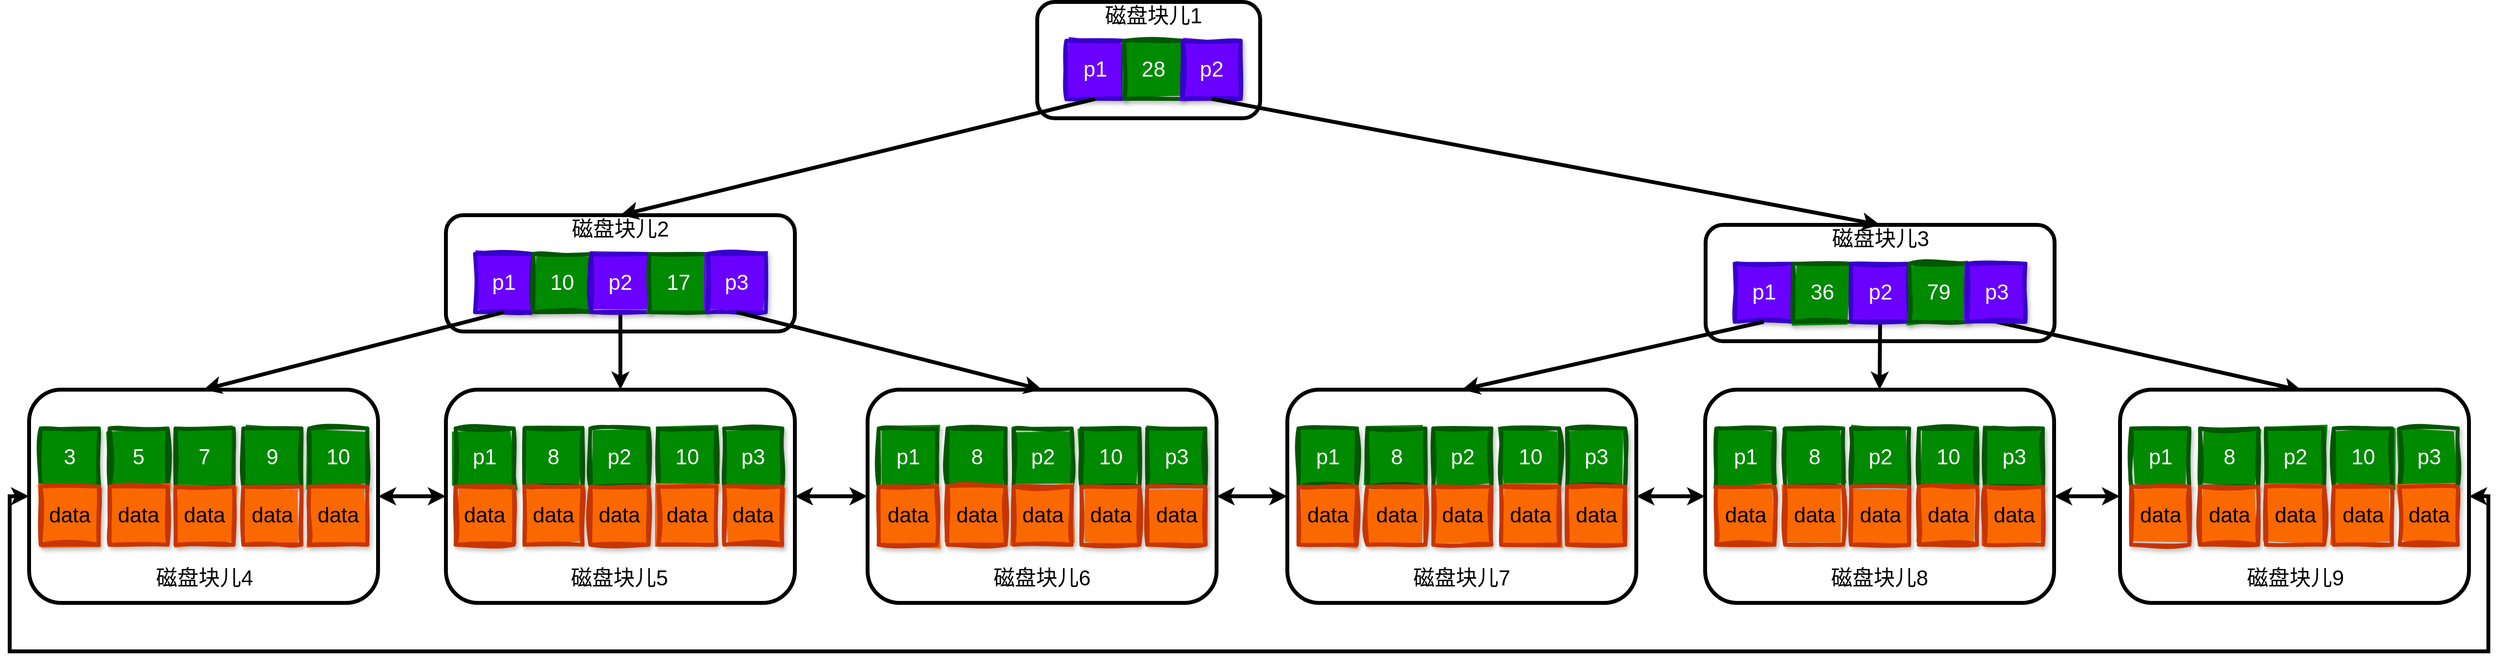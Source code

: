 <mxfile version="24.3.1" type="github">
  <diagram id="amRh1DqfK2RVm6x1WtD-" name="Page-1">
    <mxGraphModel dx="3722" dy="732" grid="1" gridSize="10" guides="1" tooltips="1" connect="1" arrows="1" fold="1" page="1" pageScale="1" pageWidth="2339" pageHeight="3300" math="0" shadow="0">
      <root>
        <mxCell id="0" />
        <mxCell id="1" parent="0" />
        <mxCell id="GMXwjaXlQoHm2_1KyeQX-12" value="" style="rounded=1;whiteSpace=wrap;html=1;strokeWidth=4;" vertex="1" parent="1">
          <mxGeometry x="790" y="300" width="230" height="120" as="geometry" />
        </mxCell>
        <mxCell id="GMXwjaXlQoHm2_1KyeQX-1" value="p1" style="rounded=0;whiteSpace=wrap;html=1;sketch=1;curveFitting=1;jiggle=2;glass=0;shadow=1;fontSize=22;fillColor=#6a00ff;fontColor=#ffffff;strokeColor=#3700CC;fillStyle=solid;strokeWidth=4;" vertex="1" parent="1">
          <mxGeometry x="820" y="340" width="60" height="60" as="geometry" />
        </mxCell>
        <mxCell id="GMXwjaXlQoHm2_1KyeQX-2" value="28" style="rounded=0;whiteSpace=wrap;html=1;sketch=1;curveFitting=1;jiggle=2;glass=0;shadow=1;fontSize=22;fillColor=#008a00;strokeColor=#005700;fillStyle=solid;fontColor=#ffffff;strokeWidth=4;" vertex="1" parent="1">
          <mxGeometry x="880" y="340" width="60" height="60" as="geometry" />
        </mxCell>
        <mxCell id="GMXwjaXlQoHm2_1KyeQX-3" value="p2" style="rounded=0;whiteSpace=wrap;html=1;sketch=1;curveFitting=1;jiggle=2;glass=0;shadow=1;fontSize=22;fillColor=#6a00ff;fontColor=#ffffff;strokeColor=#3700CC;fillStyle=solid;strokeWidth=4;" vertex="1" parent="1">
          <mxGeometry x="940" y="340" width="60" height="60" as="geometry" />
        </mxCell>
        <mxCell id="GMXwjaXlQoHm2_1KyeQX-13" value="磁盘块儿1" style="text;html=1;align=center;verticalAlign=middle;whiteSpace=wrap;rounded=0;fontSize=22;strokeWidth=4;" vertex="1" parent="1">
          <mxGeometry x="855" y="300" width="110" height="30" as="geometry" />
        </mxCell>
        <mxCell id="GMXwjaXlQoHm2_1KyeQX-14" value="" style="rounded=1;whiteSpace=wrap;html=1;strokeWidth=4;" vertex="1" parent="1">
          <mxGeometry x="180" y="520" width="360" height="120" as="geometry" />
        </mxCell>
        <mxCell id="GMXwjaXlQoHm2_1KyeQX-15" value="p1" style="rounded=0;whiteSpace=wrap;html=1;sketch=1;curveFitting=1;jiggle=2;glass=0;shadow=1;fontSize=22;fillColor=#6a00ff;fontColor=#ffffff;strokeColor=#3700CC;fillStyle=solid;strokeWidth=4;" vertex="1" parent="1">
          <mxGeometry x="210" y="560" width="60" height="60" as="geometry" />
        </mxCell>
        <mxCell id="GMXwjaXlQoHm2_1KyeQX-16" value="10" style="rounded=0;whiteSpace=wrap;html=1;sketch=1;curveFitting=1;jiggle=2;glass=0;shadow=1;fontSize=22;fillColor=#008a00;strokeColor=#005700;fillStyle=solid;fontColor=#ffffff;strokeWidth=4;" vertex="1" parent="1">
          <mxGeometry x="270" y="560" width="60" height="60" as="geometry" />
        </mxCell>
        <mxCell id="GMXwjaXlQoHm2_1KyeQX-45" style="rounded=0;orthogonalLoop=1;jettySize=auto;html=1;exitX=0.5;exitY=1;exitDx=0;exitDy=0;strokeWidth=4;" edge="1" parent="1" source="GMXwjaXlQoHm2_1KyeQX-17" target="GMXwjaXlQoHm2_1KyeQX-39">
          <mxGeometry relative="1" as="geometry" />
        </mxCell>
        <mxCell id="GMXwjaXlQoHm2_1KyeQX-17" value="p2" style="rounded=0;whiteSpace=wrap;html=1;sketch=1;curveFitting=1;jiggle=2;glass=0;shadow=1;fontSize=22;fillColor=#6a00ff;fontColor=#ffffff;strokeColor=#3700CC;fillStyle=solid;strokeWidth=4;" vertex="1" parent="1">
          <mxGeometry x="330" y="560" width="60" height="60" as="geometry" />
        </mxCell>
        <mxCell id="GMXwjaXlQoHm2_1KyeQX-18" value="17" style="rounded=0;whiteSpace=wrap;html=1;sketch=1;curveFitting=1;jiggle=2;glass=0;shadow=1;fontSize=22;fillStyle=solid;fillColor=#008a00;strokeColor=#005700;fontColor=#ffffff;strokeWidth=4;" vertex="1" parent="1">
          <mxGeometry x="390" y="560" width="60" height="60" as="geometry" />
        </mxCell>
        <mxCell id="GMXwjaXlQoHm2_1KyeQX-19" value="p3" style="rounded=0;whiteSpace=wrap;html=1;sketch=1;curveFitting=1;jiggle=2;glass=0;shadow=1;fontSize=22;fillColor=#6a00ff;fontColor=#ffffff;strokeColor=#3700CC;fillStyle=solid;strokeWidth=4;" vertex="1" parent="1">
          <mxGeometry x="450" y="560" width="60" height="60" as="geometry" />
        </mxCell>
        <mxCell id="GMXwjaXlQoHm2_1KyeQX-20" value="磁盘块儿2" style="text;html=1;align=center;verticalAlign=middle;whiteSpace=wrap;rounded=0;fontSize=22;strokeWidth=4;" vertex="1" parent="1">
          <mxGeometry x="305" y="520" width="110" height="30" as="geometry" />
        </mxCell>
        <mxCell id="GMXwjaXlQoHm2_1KyeQX-21" style="rounded=0;orthogonalLoop=1;jettySize=auto;html=1;exitX=0.5;exitY=1;exitDx=0;exitDy=0;entryX=0.5;entryY=0;entryDx=0;entryDy=0;strokeWidth=4;" edge="1" parent="1" source="GMXwjaXlQoHm2_1KyeQX-1" target="GMXwjaXlQoHm2_1KyeQX-20">
          <mxGeometry relative="1" as="geometry" />
        </mxCell>
        <mxCell id="GMXwjaXlQoHm2_1KyeQX-22" value="" style="rounded=1;whiteSpace=wrap;html=1;strokeWidth=4;" vertex="1" parent="1">
          <mxGeometry x="1479.5" y="530" width="360" height="120" as="geometry" />
        </mxCell>
        <mxCell id="GMXwjaXlQoHm2_1KyeQX-23" value="p1" style="rounded=0;whiteSpace=wrap;html=1;sketch=1;curveFitting=1;jiggle=2;glass=0;shadow=1;fontSize=22;fillColor=#6a00ff;fontColor=#ffffff;strokeColor=#3700CC;fillStyle=solid;strokeWidth=4;" vertex="1" parent="1">
          <mxGeometry x="1509.5" y="570" width="60" height="60" as="geometry" />
        </mxCell>
        <mxCell id="GMXwjaXlQoHm2_1KyeQX-24" value="36" style="rounded=0;whiteSpace=wrap;html=1;sketch=1;curveFitting=1;jiggle=2;glass=0;shadow=1;fontSize=22;fillColor=#008a00;strokeColor=#005700;fillStyle=solid;fontColor=#ffffff;strokeWidth=4;" vertex="1" parent="1">
          <mxGeometry x="1569.5" y="570" width="60" height="60" as="geometry" />
        </mxCell>
        <mxCell id="GMXwjaXlQoHm2_1KyeQX-72" style="rounded=0;orthogonalLoop=1;jettySize=auto;html=1;exitX=0.5;exitY=1;exitDx=0;exitDy=0;entryX=0.5;entryY=0;entryDx=0;entryDy=0;strokeWidth=4;" edge="1" parent="1" source="GMXwjaXlQoHm2_1KyeQX-25" target="GMXwjaXlQoHm2_1KyeQX-59">
          <mxGeometry relative="1" as="geometry" />
        </mxCell>
        <mxCell id="GMXwjaXlQoHm2_1KyeQX-25" value="p2" style="rounded=0;whiteSpace=wrap;html=1;sketch=1;curveFitting=1;jiggle=2;glass=0;shadow=1;fontSize=22;fillColor=#6a00ff;fontColor=#ffffff;strokeColor=#3700CC;fillStyle=solid;strokeWidth=4;" vertex="1" parent="1">
          <mxGeometry x="1629.5" y="570" width="60" height="60" as="geometry" />
        </mxCell>
        <mxCell id="GMXwjaXlQoHm2_1KyeQX-26" value="79" style="rounded=0;whiteSpace=wrap;html=1;sketch=1;curveFitting=1;jiggle=2;glass=0;shadow=1;fontSize=22;fillStyle=solid;fillColor=#008a00;strokeColor=#005700;fontColor=#ffffff;strokeWidth=4;" vertex="1" parent="1">
          <mxGeometry x="1689.5" y="570" width="60" height="60" as="geometry" />
        </mxCell>
        <mxCell id="GMXwjaXlQoHm2_1KyeQX-73" style="rounded=0;orthogonalLoop=1;jettySize=auto;html=1;exitX=0.5;exitY=1;exitDx=0;exitDy=0;entryX=0.522;entryY=0.005;entryDx=0;entryDy=0;entryPerimeter=0;strokeWidth=4;" edge="1" parent="1" source="GMXwjaXlQoHm2_1KyeQX-27" target="GMXwjaXlQoHm2_1KyeQX-65">
          <mxGeometry relative="1" as="geometry" />
        </mxCell>
        <mxCell id="GMXwjaXlQoHm2_1KyeQX-27" value="p3" style="rounded=0;whiteSpace=wrap;html=1;sketch=1;curveFitting=1;jiggle=2;glass=0;shadow=1;fontSize=22;fillColor=#6a00ff;fontColor=#ffffff;strokeColor=#3700CC;fillStyle=solid;strokeWidth=4;" vertex="1" parent="1">
          <mxGeometry x="1749.5" y="570" width="60" height="60" as="geometry" />
        </mxCell>
        <mxCell id="GMXwjaXlQoHm2_1KyeQX-28" value="磁盘块儿3" style="text;html=1;align=center;verticalAlign=middle;whiteSpace=wrap;rounded=0;fontSize=22;strokeWidth=4;" vertex="1" parent="1">
          <mxGeometry x="1604.5" y="530" width="110" height="30" as="geometry" />
        </mxCell>
        <mxCell id="GMXwjaXlQoHm2_1KyeQX-137" style="edgeStyle=orthogonalEdgeStyle;rounded=0;orthogonalLoop=1;jettySize=auto;html=1;exitX=1;exitY=0.5;exitDx=0;exitDy=0;entryX=0;entryY=0.5;entryDx=0;entryDy=0;startArrow=classic;startFill=1;strokeWidth=4;" edge="1" parent="1" source="GMXwjaXlQoHm2_1KyeQX-30" target="GMXwjaXlQoHm2_1KyeQX-39">
          <mxGeometry relative="1" as="geometry" />
        </mxCell>
        <mxCell id="GMXwjaXlQoHm2_1KyeQX-142" style="edgeStyle=orthogonalEdgeStyle;rounded=0;orthogonalLoop=1;jettySize=auto;html=1;exitX=0;exitY=0.5;exitDx=0;exitDy=0;entryX=1;entryY=0.5;entryDx=0;entryDy=0;startArrow=classic;startFill=1;strokeWidth=4;" edge="1" parent="1" source="GMXwjaXlQoHm2_1KyeQX-30" target="GMXwjaXlQoHm2_1KyeQX-65">
          <mxGeometry relative="1" as="geometry">
            <Array as="points">
              <mxPoint x="-270" y="810" />
              <mxPoint x="-270" y="970" />
              <mxPoint x="2287" y="970" />
              <mxPoint x="2287" y="810" />
            </Array>
          </mxGeometry>
        </mxCell>
        <mxCell id="GMXwjaXlQoHm2_1KyeQX-30" value="" style="rounded=1;whiteSpace=wrap;html=1;strokeWidth=4;" vertex="1" parent="1">
          <mxGeometry x="-250" y="700" width="360" height="220" as="geometry" />
        </mxCell>
        <mxCell id="GMXwjaXlQoHm2_1KyeQX-31" value="3" style="rounded=0;whiteSpace=wrap;html=1;sketch=1;curveFitting=1;jiggle=2;glass=0;shadow=1;fontSize=22;fillColor=#008a00;fontColor=#ffffff;strokeColor=#005700;fillStyle=solid;strokeWidth=4;" vertex="1" parent="1">
          <mxGeometry x="-238" y="740" width="60" height="60" as="geometry" />
        </mxCell>
        <mxCell id="GMXwjaXlQoHm2_1KyeQX-32" value="5" style="rounded=0;whiteSpace=wrap;html=1;sketch=1;curveFitting=1;jiggle=2;glass=0;shadow=1;fontSize=22;fillColor=#008a00;strokeColor=#005700;fillStyle=solid;fontColor=#ffffff;strokeWidth=4;" vertex="1" parent="1">
          <mxGeometry x="-167" y="740" width="60" height="60" as="geometry" />
        </mxCell>
        <mxCell id="GMXwjaXlQoHm2_1KyeQX-33" value="7" style="rounded=0;whiteSpace=wrap;html=1;sketch=1;curveFitting=1;jiggle=2;glass=0;shadow=1;fontSize=22;fillColor=#008a00;fontColor=#ffffff;strokeColor=#005700;fillStyle=solid;strokeWidth=4;" vertex="1" parent="1">
          <mxGeometry x="-99" y="740" width="60" height="60" as="geometry" />
        </mxCell>
        <mxCell id="GMXwjaXlQoHm2_1KyeQX-34" value="9" style="rounded=0;whiteSpace=wrap;html=1;sketch=1;curveFitting=1;jiggle=2;glass=0;shadow=1;fontSize=22;fillStyle=solid;fillColor=#008a00;strokeColor=#005700;fontColor=#ffffff;strokeWidth=4;" vertex="1" parent="1">
          <mxGeometry x="-29" y="740" width="60" height="60" as="geometry" />
        </mxCell>
        <mxCell id="GMXwjaXlQoHm2_1KyeQX-35" value="10" style="rounded=0;whiteSpace=wrap;html=1;sketch=1;curveFitting=1;jiggle=2;glass=0;shadow=1;fontSize=22;fillColor=#008a00;fontColor=#ffffff;strokeColor=#005700;fillStyle=solid;strokeWidth=4;" vertex="1" parent="1">
          <mxGeometry x="39" y="740" width="60" height="60" as="geometry" />
        </mxCell>
        <mxCell id="GMXwjaXlQoHm2_1KyeQX-38" style="rounded=0;orthogonalLoop=1;jettySize=auto;html=1;exitX=0.5;exitY=1;exitDx=0;exitDy=0;entryX=0.5;entryY=0;entryDx=0;entryDy=0;strokeWidth=4;" edge="1" parent="1" source="GMXwjaXlQoHm2_1KyeQX-15" target="GMXwjaXlQoHm2_1KyeQX-30">
          <mxGeometry relative="1" as="geometry">
            <mxPoint x="221.32" y="698.13" as="targetPoint" />
          </mxGeometry>
        </mxCell>
        <mxCell id="GMXwjaXlQoHm2_1KyeQX-138" style="edgeStyle=orthogonalEdgeStyle;rounded=0;orthogonalLoop=1;jettySize=auto;html=1;exitX=1;exitY=0.5;exitDx=0;exitDy=0;entryX=0;entryY=0.5;entryDx=0;entryDy=0;startArrow=classic;startFill=1;strokeWidth=4;" edge="1" parent="1" source="GMXwjaXlQoHm2_1KyeQX-39" target="GMXwjaXlQoHm2_1KyeQX-46">
          <mxGeometry relative="1" as="geometry" />
        </mxCell>
        <mxCell id="GMXwjaXlQoHm2_1KyeQX-39" value="" style="rounded=1;whiteSpace=wrap;html=1;strokeWidth=4;" vertex="1" parent="1">
          <mxGeometry x="180" y="700" width="360" height="220" as="geometry" />
        </mxCell>
        <mxCell id="GMXwjaXlQoHm2_1KyeQX-139" style="edgeStyle=orthogonalEdgeStyle;rounded=0;orthogonalLoop=1;jettySize=auto;html=1;exitX=1;exitY=0.5;exitDx=0;exitDy=0;entryX=0;entryY=0.5;entryDx=0;entryDy=0;startArrow=classic;startFill=1;strokeWidth=4;" edge="1" parent="1" source="GMXwjaXlQoHm2_1KyeQX-46" target="GMXwjaXlQoHm2_1KyeQX-53">
          <mxGeometry relative="1" as="geometry" />
        </mxCell>
        <mxCell id="GMXwjaXlQoHm2_1KyeQX-46" value="" style="rounded=1;whiteSpace=wrap;html=1;strokeWidth=4;" vertex="1" parent="1">
          <mxGeometry x="615" y="700" width="360" height="220" as="geometry" />
        </mxCell>
        <mxCell id="GMXwjaXlQoHm2_1KyeQX-140" style="edgeStyle=orthogonalEdgeStyle;rounded=0;orthogonalLoop=1;jettySize=auto;html=1;exitX=1;exitY=0.5;exitDx=0;exitDy=0;entryX=0;entryY=0.5;entryDx=0;entryDy=0;startArrow=classic;startFill=1;strokeWidth=4;" edge="1" parent="1" source="GMXwjaXlQoHm2_1KyeQX-53" target="GMXwjaXlQoHm2_1KyeQX-59">
          <mxGeometry relative="1" as="geometry" />
        </mxCell>
        <mxCell id="GMXwjaXlQoHm2_1KyeQX-53" value="" style="rounded=1;whiteSpace=wrap;html=1;strokeWidth=4;" vertex="1" parent="1">
          <mxGeometry x="1048" y="700" width="360" height="220" as="geometry" />
        </mxCell>
        <mxCell id="GMXwjaXlQoHm2_1KyeQX-141" style="edgeStyle=orthogonalEdgeStyle;rounded=0;orthogonalLoop=1;jettySize=auto;html=1;exitX=1;exitY=0.5;exitDx=0;exitDy=0;entryX=0;entryY=0.5;entryDx=0;entryDy=0;startArrow=classic;startFill=1;strokeWidth=4;" edge="1" parent="1" source="GMXwjaXlQoHm2_1KyeQX-59" target="GMXwjaXlQoHm2_1KyeQX-65">
          <mxGeometry relative="1" as="geometry" />
        </mxCell>
        <mxCell id="GMXwjaXlQoHm2_1KyeQX-59" value="" style="rounded=1;whiteSpace=wrap;html=1;strokeWidth=4;" vertex="1" parent="1">
          <mxGeometry x="1479" y="700" width="360" height="220" as="geometry" />
        </mxCell>
        <mxCell id="GMXwjaXlQoHm2_1KyeQX-65" value="" style="rounded=1;whiteSpace=wrap;html=1;strokeWidth=4;" vertex="1" parent="1">
          <mxGeometry x="1907" y="700" width="360" height="220" as="geometry" />
        </mxCell>
        <mxCell id="GMXwjaXlQoHm2_1KyeQX-52" style="rounded=0;orthogonalLoop=1;jettySize=auto;html=1;exitX=0.5;exitY=1;exitDx=0;exitDy=0;entryX=0.5;entryY=0;entryDx=0;entryDy=0;strokeWidth=4;" edge="1" parent="1" source="GMXwjaXlQoHm2_1KyeQX-19" target="GMXwjaXlQoHm2_1KyeQX-46">
          <mxGeometry relative="1" as="geometry" />
        </mxCell>
        <mxCell id="GMXwjaXlQoHm2_1KyeQX-74" value="data" style="rounded=0;whiteSpace=wrap;html=1;sketch=1;curveFitting=1;jiggle=2;glass=0;shadow=1;fontSize=22;fillColor=#fa6800;fontColor=#000000;strokeColor=#C73500;fillStyle=solid;strokeWidth=4;" vertex="1" parent="1">
          <mxGeometry x="-238" y="800" width="60" height="60" as="geometry" />
        </mxCell>
        <mxCell id="GMXwjaXlQoHm2_1KyeQX-75" value="data" style="rounded=0;whiteSpace=wrap;html=1;sketch=1;curveFitting=1;jiggle=2;glass=0;shadow=1;fontSize=22;fillColor=#fa6800;fontColor=#000000;strokeColor=#C73500;fillStyle=solid;strokeWidth=4;" vertex="1" parent="1">
          <mxGeometry x="-167" y="800" width="60" height="60" as="geometry" />
        </mxCell>
        <mxCell id="GMXwjaXlQoHm2_1KyeQX-76" value="data" style="rounded=0;whiteSpace=wrap;html=1;sketch=1;curveFitting=1;jiggle=2;glass=0;shadow=1;fontSize=22;fillColor=#fa6800;fontColor=#000000;strokeColor=#C73500;fillStyle=solid;strokeWidth=4;" vertex="1" parent="1">
          <mxGeometry x="-99" y="800" width="60" height="60" as="geometry" />
        </mxCell>
        <mxCell id="GMXwjaXlQoHm2_1KyeQX-77" value="data" style="rounded=0;whiteSpace=wrap;html=1;sketch=1;curveFitting=1;jiggle=2;glass=0;shadow=1;fontSize=22;fillColor=#fa6800;fontColor=#000000;strokeColor=#C73500;fillStyle=solid;strokeWidth=4;" vertex="1" parent="1">
          <mxGeometry x="-29" y="800" width="60" height="60" as="geometry" />
        </mxCell>
        <mxCell id="GMXwjaXlQoHm2_1KyeQX-78" value="data" style="rounded=0;whiteSpace=wrap;html=1;sketch=1;curveFitting=1;jiggle=2;glass=0;shadow=1;fontSize=22;fillColor=#fa6800;fontColor=#000000;strokeColor=#C73500;fillStyle=solid;strokeWidth=4;" vertex="1" parent="1">
          <mxGeometry x="39" y="800" width="60" height="60" as="geometry" />
        </mxCell>
        <mxCell id="GMXwjaXlQoHm2_1KyeQX-79" value="p1" style="rounded=0;whiteSpace=wrap;html=1;sketch=1;curveFitting=1;jiggle=2;glass=0;shadow=1;fontSize=22;fillColor=#008a00;fontColor=#ffffff;strokeColor=#005700;fillStyle=solid;strokeWidth=4;" vertex="1" parent="1">
          <mxGeometry x="190" y="740" width="60" height="60" as="geometry" />
        </mxCell>
        <mxCell id="GMXwjaXlQoHm2_1KyeQX-80" value="8" style="rounded=0;whiteSpace=wrap;html=1;sketch=1;curveFitting=1;jiggle=2;glass=0;shadow=1;fontSize=22;fillColor=#008a00;strokeColor=#005700;fillStyle=solid;fontColor=#ffffff;strokeWidth=4;" vertex="1" parent="1">
          <mxGeometry x="261" y="740" width="60" height="60" as="geometry" />
        </mxCell>
        <mxCell id="GMXwjaXlQoHm2_1KyeQX-81" value="p2" style="rounded=0;whiteSpace=wrap;html=1;sketch=1;curveFitting=1;jiggle=2;glass=0;shadow=1;fontSize=22;fillColor=#008a00;fontColor=#ffffff;strokeColor=#005700;fillStyle=solid;strokeWidth=4;" vertex="1" parent="1">
          <mxGeometry x="329" y="740" width="60" height="60" as="geometry" />
        </mxCell>
        <mxCell id="GMXwjaXlQoHm2_1KyeQX-82" value="10" style="rounded=0;whiteSpace=wrap;html=1;sketch=1;curveFitting=1;jiggle=2;glass=0;shadow=1;fontSize=22;fillStyle=solid;fillColor=#008a00;strokeColor=#005700;fontColor=#ffffff;strokeWidth=4;" vertex="1" parent="1">
          <mxGeometry x="399" y="740" width="60" height="60" as="geometry" />
        </mxCell>
        <mxCell id="GMXwjaXlQoHm2_1KyeQX-83" value="p3" style="rounded=0;whiteSpace=wrap;html=1;sketch=1;curveFitting=1;jiggle=2;glass=0;shadow=1;fontSize=22;fillColor=#008a00;fontColor=#ffffff;strokeColor=#005700;fillStyle=solid;strokeWidth=4;" vertex="1" parent="1">
          <mxGeometry x="467" y="740" width="60" height="60" as="geometry" />
        </mxCell>
        <mxCell id="GMXwjaXlQoHm2_1KyeQX-84" value="data" style="rounded=0;whiteSpace=wrap;html=1;sketch=1;curveFitting=1;jiggle=2;glass=0;shadow=1;fontSize=22;fillColor=#fa6800;fontColor=#000000;strokeColor=#C73500;fillStyle=solid;strokeWidth=4;" vertex="1" parent="1">
          <mxGeometry x="190" y="800" width="60" height="60" as="geometry" />
        </mxCell>
        <mxCell id="GMXwjaXlQoHm2_1KyeQX-85" value="data" style="rounded=0;whiteSpace=wrap;html=1;sketch=1;curveFitting=1;jiggle=2;glass=0;shadow=1;fontSize=22;fillColor=#fa6800;fontColor=#000000;strokeColor=#C73500;fillStyle=solid;strokeWidth=4;" vertex="1" parent="1">
          <mxGeometry x="261" y="800" width="60" height="60" as="geometry" />
        </mxCell>
        <mxCell id="GMXwjaXlQoHm2_1KyeQX-86" value="data" style="rounded=0;whiteSpace=wrap;html=1;sketch=1;curveFitting=1;jiggle=2;glass=0;shadow=1;fontSize=22;fillColor=#fa6800;fontColor=#000000;strokeColor=#C73500;fillStyle=solid;strokeWidth=4;" vertex="1" parent="1">
          <mxGeometry x="329" y="800" width="60" height="60" as="geometry" />
        </mxCell>
        <mxCell id="GMXwjaXlQoHm2_1KyeQX-87" value="data" style="rounded=0;whiteSpace=wrap;html=1;sketch=1;curveFitting=1;jiggle=2;glass=0;shadow=1;fontSize=22;fillColor=#fa6800;fontColor=#000000;strokeColor=#C73500;fillStyle=solid;strokeWidth=4;" vertex="1" parent="1">
          <mxGeometry x="399" y="800" width="60" height="60" as="geometry" />
        </mxCell>
        <mxCell id="GMXwjaXlQoHm2_1KyeQX-88" value="data" style="rounded=0;whiteSpace=wrap;html=1;sketch=1;curveFitting=1;jiggle=2;glass=0;shadow=1;fontSize=22;fillColor=#fa6800;fontColor=#000000;strokeColor=#C73500;fillStyle=solid;strokeWidth=4;" vertex="1" parent="1">
          <mxGeometry x="467" y="800" width="60" height="60" as="geometry" />
        </mxCell>
        <mxCell id="GMXwjaXlQoHm2_1KyeQX-89" value="p1" style="rounded=0;whiteSpace=wrap;html=1;sketch=1;curveFitting=1;jiggle=2;glass=0;shadow=1;fontSize=22;fillColor=#008a00;fontColor=#ffffff;strokeColor=#005700;fillStyle=solid;strokeWidth=4;" vertex="1" parent="1">
          <mxGeometry x="626.5" y="740" width="60" height="60" as="geometry" />
        </mxCell>
        <mxCell id="GMXwjaXlQoHm2_1KyeQX-90" value="8" style="rounded=0;whiteSpace=wrap;html=1;sketch=1;curveFitting=1;jiggle=2;glass=0;shadow=1;fontSize=22;fillColor=#008a00;strokeColor=#005700;fillStyle=solid;fontColor=#ffffff;strokeWidth=4;" vertex="1" parent="1">
          <mxGeometry x="697.5" y="740" width="60" height="60" as="geometry" />
        </mxCell>
        <mxCell id="GMXwjaXlQoHm2_1KyeQX-91" value="p2" style="rounded=0;whiteSpace=wrap;html=1;sketch=1;curveFitting=1;jiggle=2;glass=0;shadow=1;fontSize=22;fillColor=#008a00;fontColor=#ffffff;strokeColor=#005700;fillStyle=solid;strokeWidth=4;" vertex="1" parent="1">
          <mxGeometry x="765.5" y="740" width="60" height="60" as="geometry" />
        </mxCell>
        <mxCell id="GMXwjaXlQoHm2_1KyeQX-92" value="10" style="rounded=0;whiteSpace=wrap;html=1;sketch=1;curveFitting=1;jiggle=2;glass=0;shadow=1;fontSize=22;fillStyle=solid;fillColor=#008a00;strokeColor=#005700;fontColor=#ffffff;strokeWidth=4;" vertex="1" parent="1">
          <mxGeometry x="835.5" y="740" width="60" height="60" as="geometry" />
        </mxCell>
        <mxCell id="GMXwjaXlQoHm2_1KyeQX-93" value="p3" style="rounded=0;whiteSpace=wrap;html=1;sketch=1;curveFitting=1;jiggle=2;glass=0;shadow=1;fontSize=22;fillColor=#008a00;fontColor=#ffffff;strokeColor=#005700;fillStyle=solid;strokeWidth=4;" vertex="1" parent="1">
          <mxGeometry x="903.5" y="740" width="60" height="60" as="geometry" />
        </mxCell>
        <mxCell id="GMXwjaXlQoHm2_1KyeQX-94" value="data" style="rounded=0;whiteSpace=wrap;html=1;sketch=1;curveFitting=1;jiggle=2;glass=0;shadow=1;fontSize=22;fillColor=#fa6800;fontColor=#000000;strokeColor=#C73500;fillStyle=solid;strokeWidth=4;" vertex="1" parent="1">
          <mxGeometry x="626.5" y="800" width="60" height="60" as="geometry" />
        </mxCell>
        <mxCell id="GMXwjaXlQoHm2_1KyeQX-95" value="data" style="rounded=0;whiteSpace=wrap;html=1;sketch=1;curveFitting=1;jiggle=2;glass=0;shadow=1;fontSize=22;fillColor=#fa6800;fontColor=#000000;strokeColor=#C73500;fillStyle=solid;strokeWidth=4;" vertex="1" parent="1">
          <mxGeometry x="697.5" y="800" width="60" height="60" as="geometry" />
        </mxCell>
        <mxCell id="GMXwjaXlQoHm2_1KyeQX-96" value="data" style="rounded=0;whiteSpace=wrap;html=1;sketch=1;curveFitting=1;jiggle=2;glass=0;shadow=1;fontSize=22;fillColor=#fa6800;fontColor=#000000;strokeColor=#C73500;fillStyle=solid;strokeWidth=4;" vertex="1" parent="1">
          <mxGeometry x="765.5" y="800" width="60" height="60" as="geometry" />
        </mxCell>
        <mxCell id="GMXwjaXlQoHm2_1KyeQX-97" value="data" style="rounded=0;whiteSpace=wrap;html=1;sketch=1;curveFitting=1;jiggle=2;glass=0;shadow=1;fontSize=22;fillColor=#fa6800;fontColor=#000000;strokeColor=#C73500;fillStyle=solid;strokeWidth=4;" vertex="1" parent="1">
          <mxGeometry x="835.5" y="800" width="60" height="60" as="geometry" />
        </mxCell>
        <mxCell id="GMXwjaXlQoHm2_1KyeQX-98" value="data" style="rounded=0;whiteSpace=wrap;html=1;sketch=1;curveFitting=1;jiggle=2;glass=0;shadow=1;fontSize=22;fillColor=#fa6800;fontColor=#000000;strokeColor=#C73500;fillStyle=solid;strokeWidth=4;" vertex="1" parent="1">
          <mxGeometry x="903.5" y="800" width="60" height="60" as="geometry" />
        </mxCell>
        <mxCell id="GMXwjaXlQoHm2_1KyeQX-99" value="p1" style="rounded=0;whiteSpace=wrap;html=1;sketch=1;curveFitting=1;jiggle=2;glass=0;shadow=1;fontSize=22;fillColor=#008a00;fontColor=#ffffff;strokeColor=#005700;fillStyle=solid;strokeWidth=4;" vertex="1" parent="1">
          <mxGeometry x="1059.5" y="740" width="60" height="60" as="geometry" />
        </mxCell>
        <mxCell id="GMXwjaXlQoHm2_1KyeQX-100" value="8" style="rounded=0;whiteSpace=wrap;html=1;sketch=1;curveFitting=1;jiggle=2;glass=0;shadow=1;fontSize=22;fillColor=#008a00;strokeColor=#005700;fillStyle=solid;fontColor=#ffffff;strokeWidth=4;" vertex="1" parent="1">
          <mxGeometry x="1130.5" y="740" width="60" height="60" as="geometry" />
        </mxCell>
        <mxCell id="GMXwjaXlQoHm2_1KyeQX-101" value="p2" style="rounded=0;whiteSpace=wrap;html=1;sketch=1;curveFitting=1;jiggle=2;glass=0;shadow=1;fontSize=22;fillColor=#008a00;fontColor=#ffffff;strokeColor=#005700;fillStyle=solid;strokeWidth=4;" vertex="1" parent="1">
          <mxGeometry x="1198.5" y="740" width="60" height="60" as="geometry" />
        </mxCell>
        <mxCell id="GMXwjaXlQoHm2_1KyeQX-102" value="10" style="rounded=0;whiteSpace=wrap;html=1;sketch=1;curveFitting=1;jiggle=2;glass=0;shadow=1;fontSize=22;fillStyle=solid;fillColor=#008a00;strokeColor=#005700;fontColor=#ffffff;strokeWidth=4;" vertex="1" parent="1">
          <mxGeometry x="1268.5" y="740" width="60" height="60" as="geometry" />
        </mxCell>
        <mxCell id="GMXwjaXlQoHm2_1KyeQX-103" value="p3" style="rounded=0;whiteSpace=wrap;html=1;sketch=1;curveFitting=1;jiggle=2;glass=0;shadow=1;fontSize=22;fillColor=#008a00;fontColor=#ffffff;strokeColor=#005700;fillStyle=solid;strokeWidth=4;" vertex="1" parent="1">
          <mxGeometry x="1336.5" y="740" width="60" height="60" as="geometry" />
        </mxCell>
        <mxCell id="GMXwjaXlQoHm2_1KyeQX-104" value="data" style="rounded=0;whiteSpace=wrap;html=1;sketch=1;curveFitting=1;jiggle=2;glass=0;shadow=1;fontSize=22;fillColor=#fa6800;fontColor=#000000;strokeColor=#C73500;fillStyle=solid;strokeWidth=4;" vertex="1" parent="1">
          <mxGeometry x="1059.5" y="800" width="60" height="60" as="geometry" />
        </mxCell>
        <mxCell id="GMXwjaXlQoHm2_1KyeQX-105" value="data" style="rounded=0;whiteSpace=wrap;html=1;sketch=1;curveFitting=1;jiggle=2;glass=0;shadow=1;fontSize=22;fillColor=#fa6800;fontColor=#000000;strokeColor=#C73500;fillStyle=solid;strokeWidth=4;" vertex="1" parent="1">
          <mxGeometry x="1130.5" y="800" width="60" height="60" as="geometry" />
        </mxCell>
        <mxCell id="GMXwjaXlQoHm2_1KyeQX-106" value="data" style="rounded=0;whiteSpace=wrap;html=1;sketch=1;curveFitting=1;jiggle=2;glass=0;shadow=1;fontSize=22;fillColor=#fa6800;fontColor=#000000;strokeColor=#C73500;fillStyle=solid;strokeWidth=4;" vertex="1" parent="1">
          <mxGeometry x="1198.5" y="800" width="60" height="60" as="geometry" />
        </mxCell>
        <mxCell id="GMXwjaXlQoHm2_1KyeQX-107" value="data" style="rounded=0;whiteSpace=wrap;html=1;sketch=1;curveFitting=1;jiggle=2;glass=0;shadow=1;fontSize=22;fillColor=#fa6800;fontColor=#000000;strokeColor=#C73500;fillStyle=solid;strokeWidth=4;" vertex="1" parent="1">
          <mxGeometry x="1268.5" y="800" width="60" height="60" as="geometry" />
        </mxCell>
        <mxCell id="GMXwjaXlQoHm2_1KyeQX-108" value="data" style="rounded=0;whiteSpace=wrap;html=1;sketch=1;curveFitting=1;jiggle=2;glass=0;shadow=1;fontSize=22;fillColor=#fa6800;fontColor=#000000;strokeColor=#C73500;fillStyle=solid;strokeWidth=4;" vertex="1" parent="1">
          <mxGeometry x="1336.5" y="800" width="60" height="60" as="geometry" />
        </mxCell>
        <mxCell id="GMXwjaXlQoHm2_1KyeQX-109" value="p1" style="rounded=0;whiteSpace=wrap;html=1;sketch=1;curveFitting=1;jiggle=2;glass=0;shadow=1;fontSize=22;fillColor=#008a00;fontColor=#ffffff;strokeColor=#005700;fillStyle=solid;strokeWidth=4;" vertex="1" parent="1">
          <mxGeometry x="1490.5" y="740" width="60" height="60" as="geometry" />
        </mxCell>
        <mxCell id="GMXwjaXlQoHm2_1KyeQX-110" value="8" style="rounded=0;whiteSpace=wrap;html=1;sketch=1;curveFitting=1;jiggle=2;glass=0;shadow=1;fontSize=22;fillColor=#008a00;strokeColor=#005700;fillStyle=solid;fontColor=#ffffff;strokeWidth=4;" vertex="1" parent="1">
          <mxGeometry x="1561.5" y="740" width="60" height="60" as="geometry" />
        </mxCell>
        <mxCell id="GMXwjaXlQoHm2_1KyeQX-111" value="p2" style="rounded=0;whiteSpace=wrap;html=1;sketch=1;curveFitting=1;jiggle=2;glass=0;shadow=1;fontSize=22;fillColor=#008a00;fontColor=#ffffff;strokeColor=#005700;fillStyle=solid;strokeWidth=4;" vertex="1" parent="1">
          <mxGeometry x="1629.5" y="740" width="60" height="60" as="geometry" />
        </mxCell>
        <mxCell id="GMXwjaXlQoHm2_1KyeQX-112" value="10" style="rounded=0;whiteSpace=wrap;html=1;sketch=1;curveFitting=1;jiggle=2;glass=0;shadow=1;fontSize=22;fillStyle=solid;fillColor=#008a00;strokeColor=#005700;fontColor=#ffffff;strokeWidth=4;" vertex="1" parent="1">
          <mxGeometry x="1699.5" y="740" width="60" height="60" as="geometry" />
        </mxCell>
        <mxCell id="GMXwjaXlQoHm2_1KyeQX-113" value="p3" style="rounded=0;whiteSpace=wrap;html=1;sketch=1;curveFitting=1;jiggle=2;glass=0;shadow=1;fontSize=22;fillColor=#008a00;fontColor=#ffffff;strokeColor=#005700;fillStyle=solid;strokeWidth=4;" vertex="1" parent="1">
          <mxGeometry x="1767.5" y="740" width="60" height="60" as="geometry" />
        </mxCell>
        <mxCell id="GMXwjaXlQoHm2_1KyeQX-114" value="data" style="rounded=0;whiteSpace=wrap;html=1;sketch=1;curveFitting=1;jiggle=2;glass=0;shadow=1;fontSize=22;fillColor=#fa6800;fontColor=#000000;strokeColor=#C73500;fillStyle=solid;strokeWidth=4;" vertex="1" parent="1">
          <mxGeometry x="1490.5" y="800" width="60" height="60" as="geometry" />
        </mxCell>
        <mxCell id="GMXwjaXlQoHm2_1KyeQX-115" value="data" style="rounded=0;whiteSpace=wrap;html=1;sketch=1;curveFitting=1;jiggle=2;glass=0;shadow=1;fontSize=22;fillColor=#fa6800;fontColor=#000000;strokeColor=#C73500;fillStyle=solid;strokeWidth=4;" vertex="1" parent="1">
          <mxGeometry x="1561.5" y="800" width="60" height="60" as="geometry" />
        </mxCell>
        <mxCell id="GMXwjaXlQoHm2_1KyeQX-116" value="data" style="rounded=0;whiteSpace=wrap;html=1;sketch=1;curveFitting=1;jiggle=2;glass=0;shadow=1;fontSize=22;fillColor=#fa6800;fontColor=#000000;strokeColor=#C73500;fillStyle=solid;strokeWidth=4;" vertex="1" parent="1">
          <mxGeometry x="1629.5" y="800" width="60" height="60" as="geometry" />
        </mxCell>
        <mxCell id="GMXwjaXlQoHm2_1KyeQX-117" value="data" style="rounded=0;whiteSpace=wrap;html=1;sketch=1;curveFitting=1;jiggle=2;glass=0;shadow=1;fontSize=22;fillColor=#fa6800;fontColor=#000000;strokeColor=#C73500;fillStyle=solid;strokeWidth=4;" vertex="1" parent="1">
          <mxGeometry x="1699.5" y="800" width="60" height="60" as="geometry" />
        </mxCell>
        <mxCell id="GMXwjaXlQoHm2_1KyeQX-118" value="data" style="rounded=0;whiteSpace=wrap;html=1;sketch=1;curveFitting=1;jiggle=2;glass=0;shadow=1;fontSize=22;fillColor=#fa6800;fontColor=#000000;strokeColor=#C73500;fillStyle=solid;strokeWidth=4;" vertex="1" parent="1">
          <mxGeometry x="1767.5" y="800" width="60" height="60" as="geometry" />
        </mxCell>
        <mxCell id="GMXwjaXlQoHm2_1KyeQX-119" value="p1" style="rounded=0;whiteSpace=wrap;html=1;sketch=1;curveFitting=1;jiggle=2;glass=0;shadow=1;fontSize=22;fillColor=#008a00;fontColor=#ffffff;strokeColor=#005700;fillStyle=solid;strokeWidth=4;" vertex="1" parent="1">
          <mxGeometry x="1918.5" y="740" width="60" height="60" as="geometry" />
        </mxCell>
        <mxCell id="GMXwjaXlQoHm2_1KyeQX-120" value="8" style="rounded=0;whiteSpace=wrap;html=1;sketch=1;curveFitting=1;jiggle=2;glass=0;shadow=1;fontSize=22;fillColor=#008a00;strokeColor=#005700;fillStyle=solid;fontColor=#ffffff;strokeWidth=4;" vertex="1" parent="1">
          <mxGeometry x="1989.5" y="740" width="60" height="60" as="geometry" />
        </mxCell>
        <mxCell id="GMXwjaXlQoHm2_1KyeQX-121" value="p2" style="rounded=0;whiteSpace=wrap;html=1;sketch=1;curveFitting=1;jiggle=2;glass=0;shadow=1;fontSize=22;fillColor=#008a00;fontColor=#ffffff;strokeColor=#005700;fillStyle=solid;strokeWidth=4;" vertex="1" parent="1">
          <mxGeometry x="2057.5" y="740" width="60" height="60" as="geometry" />
        </mxCell>
        <mxCell id="GMXwjaXlQoHm2_1KyeQX-122" value="10" style="rounded=0;whiteSpace=wrap;html=1;sketch=1;curveFitting=1;jiggle=2;glass=0;shadow=1;fontSize=22;fillStyle=solid;fillColor=#008a00;strokeColor=#005700;fontColor=#ffffff;strokeWidth=4;" vertex="1" parent="1">
          <mxGeometry x="2127.5" y="740" width="60" height="60" as="geometry" />
        </mxCell>
        <mxCell id="GMXwjaXlQoHm2_1KyeQX-123" value="p3" style="rounded=0;whiteSpace=wrap;html=1;sketch=1;curveFitting=1;jiggle=2;glass=0;shadow=1;fontSize=22;fillColor=#008a00;fontColor=#ffffff;strokeColor=#005700;fillStyle=solid;strokeWidth=4;" vertex="1" parent="1">
          <mxGeometry x="2195.5" y="740" width="60" height="60" as="geometry" />
        </mxCell>
        <mxCell id="GMXwjaXlQoHm2_1KyeQX-124" value="data" style="rounded=0;whiteSpace=wrap;html=1;sketch=1;curveFitting=1;jiggle=2;glass=0;shadow=1;fontSize=22;fillColor=#fa6800;fontColor=#000000;strokeColor=#C73500;fillStyle=solid;strokeWidth=4;" vertex="1" parent="1">
          <mxGeometry x="1918.5" y="800" width="60" height="60" as="geometry" />
        </mxCell>
        <mxCell id="GMXwjaXlQoHm2_1KyeQX-125" value="data" style="rounded=0;whiteSpace=wrap;html=1;sketch=1;curveFitting=1;jiggle=2;glass=0;shadow=1;fontSize=22;fillColor=#fa6800;fontColor=#000000;strokeColor=#C73500;fillStyle=solid;strokeWidth=4;" vertex="1" parent="1">
          <mxGeometry x="1989.5" y="800" width="60" height="60" as="geometry" />
        </mxCell>
        <mxCell id="GMXwjaXlQoHm2_1KyeQX-126" value="data" style="rounded=0;whiteSpace=wrap;html=1;sketch=1;curveFitting=1;jiggle=2;glass=0;shadow=1;fontSize=22;fillColor=#fa6800;fontColor=#000000;strokeColor=#C73500;fillStyle=solid;strokeWidth=4;" vertex="1" parent="1">
          <mxGeometry x="2057.5" y="800" width="60" height="60" as="geometry" />
        </mxCell>
        <mxCell id="GMXwjaXlQoHm2_1KyeQX-127" value="data" style="rounded=0;whiteSpace=wrap;html=1;sketch=1;curveFitting=1;jiggle=2;glass=0;shadow=1;fontSize=22;fillColor=#fa6800;fontColor=#000000;strokeColor=#C73500;fillStyle=solid;strokeWidth=4;" vertex="1" parent="1">
          <mxGeometry x="2127.5" y="800" width="60" height="60" as="geometry" />
        </mxCell>
        <mxCell id="GMXwjaXlQoHm2_1KyeQX-128" value="data" style="rounded=0;whiteSpace=wrap;html=1;sketch=1;curveFitting=1;jiggle=2;glass=0;shadow=1;fontSize=22;fillColor=#fa6800;fontColor=#000000;strokeColor=#C73500;fillStyle=solid;strokeWidth=4;" vertex="1" parent="1">
          <mxGeometry x="2195.5" y="800" width="60" height="60" as="geometry" />
        </mxCell>
        <mxCell id="GMXwjaXlQoHm2_1KyeQX-129" value="磁盘块儿4" style="text;html=1;align=center;verticalAlign=middle;whiteSpace=wrap;rounded=0;fontSize=22;strokeWidth=4;" vertex="1" parent="1">
          <mxGeometry x="-124" y="880" width="110" height="30" as="geometry" />
        </mxCell>
        <mxCell id="GMXwjaXlQoHm2_1KyeQX-130" value="磁盘块儿5" style="text;html=1;align=center;verticalAlign=middle;whiteSpace=wrap;rounded=0;fontSize=22;strokeWidth=4;" vertex="1" parent="1">
          <mxGeometry x="304" y="880" width="110" height="30" as="geometry" />
        </mxCell>
        <mxCell id="GMXwjaXlQoHm2_1KyeQX-131" value="磁盘块儿6" style="text;html=1;align=center;verticalAlign=middle;whiteSpace=wrap;rounded=0;fontSize=22;strokeWidth=4;" vertex="1" parent="1">
          <mxGeometry x="740" y="880" width="110" height="30" as="geometry" />
        </mxCell>
        <mxCell id="GMXwjaXlQoHm2_1KyeQX-132" value="磁盘块儿7" style="text;html=1;align=center;verticalAlign=middle;whiteSpace=wrap;rounded=0;fontSize=22;strokeWidth=4;" vertex="1" parent="1">
          <mxGeometry x="1173" y="880" width="110" height="30" as="geometry" />
        </mxCell>
        <mxCell id="GMXwjaXlQoHm2_1KyeQX-133" value="磁盘块儿8" style="text;html=1;align=center;verticalAlign=middle;whiteSpace=wrap;rounded=0;fontSize=22;strokeWidth=4;" vertex="1" parent="1">
          <mxGeometry x="1604" y="880" width="110" height="30" as="geometry" />
        </mxCell>
        <mxCell id="GMXwjaXlQoHm2_1KyeQX-134" value="磁盘块儿9" style="text;html=1;align=center;verticalAlign=middle;whiteSpace=wrap;rounded=0;fontSize=22;strokeWidth=4;" vertex="1" parent="1">
          <mxGeometry x="2032.5" y="880" width="110" height="30" as="geometry" />
        </mxCell>
        <mxCell id="GMXwjaXlQoHm2_1KyeQX-29" style="rounded=0;orthogonalLoop=1;jettySize=auto;html=1;exitX=0.5;exitY=1;exitDx=0;exitDy=0;entryX=0.5;entryY=0;entryDx=0;entryDy=0;strokeWidth=4;" edge="1" parent="1" source="GMXwjaXlQoHm2_1KyeQX-3" target="GMXwjaXlQoHm2_1KyeQX-28">
          <mxGeometry relative="1" as="geometry" />
        </mxCell>
        <mxCell id="GMXwjaXlQoHm2_1KyeQX-71" style="rounded=0;orthogonalLoop=1;jettySize=auto;html=1;exitX=0.5;exitY=1;exitDx=0;exitDy=0;entryX=0.5;entryY=0;entryDx=0;entryDy=0;strokeWidth=4;" edge="1" parent="1" source="GMXwjaXlQoHm2_1KyeQX-23" target="GMXwjaXlQoHm2_1KyeQX-53">
          <mxGeometry relative="1" as="geometry" />
        </mxCell>
      </root>
    </mxGraphModel>
  </diagram>
</mxfile>
